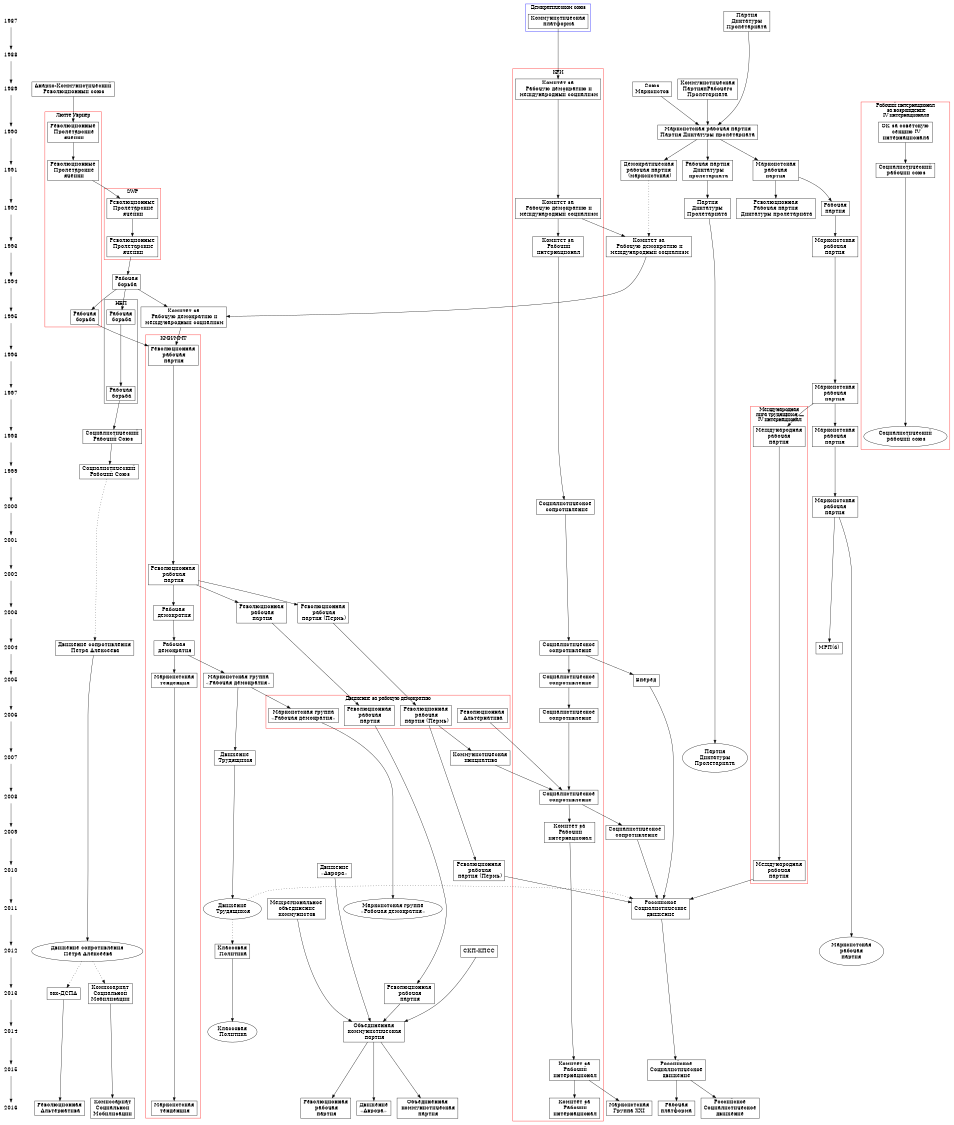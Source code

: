 digraph commy {
	newrank=true
	ranksep=.75; size = "7.5,7.5";
	rankdir=TB;
	node [shape=plaintext, fontsize=16];

	subgraph Years{
		1987 -> 1988 -> 1989 -> 
		1990 -> 1991 -> 1992 -> 1993 -> 1994 -> 1995 -> 1996 -> 1997 -> 1998 -> 1999 ->
		2000 -> 2001 -> 2002 -> 2003 -> 2004 -> 2005 -> 2006 -> 2007 -> 2008 -> 2009 ->
		2010 -> 2011 -> 2012 -> 2013 -> 2014 -> 2015 -> 2016;
	}


	subgraph clusterDS {
		color=blue;
		label="Демкратическом союз"
		{node [shape=box];
			CP 
		}
	};

	subgraph clusterCWI {
		color=red;
		label="КРИ";
		{node [shape=box];
			"КРДМС" ->  "КРДМС92" -> "КРИ" -> "Соцсопр" -> SS04 -> SS05 -> SS06 -> SS08 -> CWI09 ->
			CWI15 -> CWI16
		}
	};
	node [shape=box]
	SS04 -> "Вперед" -> "РСД" -> "РСД15" -> "РСД16";
	CI -> SS08;
	RA -> SS08 -> SS09  -> "РСД" ;
	RA [label="Революционная\n Альтернатива"];
	"КРДМС", "КРДМС92", "КРДМС93", "КРДМС95" [label="Комитет за\n Рабочую демократию и\n международный социализм"]; 
	"Соцсопр", SS04, SS05, SS06, SS08, SS09 [label="Социалистическое\n  сопротивление"];
	"КРИ", CWI09, CWI15, CWI16 [label="Комитет за\n Рабочий\n интернационал"];

	subgraph clusterMMT {
		color=red;
		label="КМИ/ММТ";
		{node [shape=box];
			"РРП" -> "РРП02" -> "РД"-> "РД04" -> MT ->
			MT16
		}
	};
	"РД", "РД04" [label="Рабочая\n демократия"];
	MT, MT16 [label="Марксистская\n тенденция"];
	
	subgraph clusterLO {
		color=red;
		label="Лютте Увриер";
		{node [shape=box];
			"РПЯ", "РПЯ91", "LO95" 
		}
	};

	subgraph clusterSWP {
		color=red;
		label="SWP";
		{node [shape=box];
			"РПЯ92" -> "РПЯ93"
		}
	};
	subgraph clusterMWD {
		color=red;
		label="Движение за рабочую демократию";
		{node [shape=box];
			SS06, "РРПП06", "РРПМ06", "МГРД06", RA 
		}
	};
	subgraph clusterNBP {
		color=black;
		label="НБП";
		{node [shape=box];
			WS95, WS97 
		}
	};
	subgraph clusterIV {
		color=red;
		label="Рабочий интернационал\n за возрождение\n IV интернационала";
		{node [shape=box]; OKIV -> SWS -> SWS98}
	};
	subgraph clusterIWP {
		color=red;
		label="Международная\n лига трудящихся —\n IV интернационал";
		{node [shape=box]; "МежРП", "МежРП10"}
	};
	node [shape=box];
	{ rank = same; 1987; CP, "ПДП" }
	{ rank = same; 1989; "АКРС", UM, CPWP}
	{ rank = same; 1990; "РПЯ", OKIV "МРП/ПДП" }
	{ rank = same; 1991; "РПЯ91", SWS, "МРП", "РПДП", "ДРП"}
	{ rank = same; 1992; "КРДМС92", "РПЯ92", "ПДП92", "РП", "РРПДП""РП", "РРПДП""РП", "РРПДП" }
	{ rank = same; 1993; "КРДМС93", "КРИ", "РПЯ93", "МРП93"}
	{ rank = same; 1994; WS94 }
	{ rank = same; 1995; WS95, "КРДМС95", LO95}
	{ rank = same; 1998; SWU98, SWS98, "МежРП", "МРП98"}
	{ rank = same; 1999; SWU99} 
	{ rank = same; 2000; "Соцсопр" }
	{ rank = same; 2000; "МРП01" }
	{ rank = same; 2002; "РРП02" }
	{ rank = same; 2003; "РД", "РРПМ", "РРПП" }
	{ rank = same; 2004; "РД04", "ДСПА", "МРП(б)"}
	{ rank = same; 2005; SS05, "Вперед", MT, "МГРД" }
	{ rank = same; 2006; SS06, "РРПП06", "РРПМ06", "МГРД06", RA }
	{ rank = same; 2007; CI, WM, "ПДП07"}
	{ rank = same; 2008; SS08}
	{ rank = same; 2009; SS09, CWI09}
	{ rank = same; 2010; "РРПП10", "МежРП10", "Аврора"}
	{ rank = same; 2011; "РСД", "МГРД11", WM11, "МОК"}
	{ rank = same; 2012; "ДСПА12", ClP , "СКП-КПСС", "МРП12"}
	{ rank = same; 2013; CSM, "экс-ДСПА", "РРП13" }
	{ rank = same; 2014; ClP14, "ОКП" }
	{ rank = same; 2015; CWI15, "РСД15"}
	{ rank = same; 2016; MT16, CWI16, "РСД16", WP, P21, CSM16, RA16, "Аврора16", "ОКП16", "РРП16"  }
	CP -> "КРДМС";
	UM [label="Союз\nМарксистов"];
	"ПДП", "ПДП92", "ПДП07" [label="Партия\nДиктатуры\nПролетариата"];
	"МРП/ПДП" [label="Марксистская рабочая партия\nПартия Диктатуры пролетариата"];
	{UM, "ПДП", CPWP} -> "МРП/ПДП" -> {"МРП", "РПДП", "ДРП"};
	"РПДП" -> "ПДП92" -> "ПДП07";
	"МРП" -> {"РП", "РРПДП"};
	"ДРП" [label="Демократическая\nрабочая партия\n (марксистская)"];
	"МРП", "МРП93", "МРП96", "МРП98", "МРП01", "МРП12" [label="Марксистская\nрабочая\nпартия"];
	"МежРП","МежРП10" [label="Международная\nрабочая\nпартия"];
	"РП" [label="Рабочая\nпартия"];
	"РРПДП" [label="Революционная\nРабочая партия\n Диктатуры пролетариата"];
	"РПДП"[label="Рабочая партия\n Диктатуры\n пролетариата"];
	"РП" -> "МРП93" -> "МРП96" -> {"МРП98", "МежРП"};
	"МРП98" -> "МРП01"-> {"МРП(б)", "МРП12"};
	"МежРП" -> "МежРП10" -> "РСД";
	CPWP [label="Коммунистическая\nПартия\пРабочего\nПролетариата"];
	"ДРП" -> "КРДМС93" [style=dotted];
	CP  [label="Коммунистическая\n платформа"];
	SWS, SWS98 [label="Социалистический\n рабочий союз"];
	OKIV  [label="ОК за советскую\n секцию IV\n интернационала"];
	"АКРС" -> "РПЯ" -> "РПЯ91" -> "РПЯ92";
	"АКРС"[label="Анархо-Коммунистический\n Революционный союз"];
	"РПЯ", "РПЯ91", "РПЯ92", "РПЯ93" [label="Революционные\n Пролетарские\n ячейки"];
	"РПЯ93" -> WS94 -> WS95 -> WS97 -> SWU98 -> SWU99;
	WS94 -> LO95 -> "РРП";
	SWU99 -> "ДСПА" [style=dotted];
	"ДСПА" -> "ДСПА12";
	"ДСПА12" -> CSM [style=dotted];
	 CSM -> CSM16;
	"ДСПА12" -> "экс-ДСПА" [style=dotted];
	"экс-ДСПА" -> RA16;
	CSM, CSM16 [label="Комиссариат\nСоциальной\nМобилизации"];
	LO95, WS94, WS95, WS97 [label="Рабочая\n борьба"];
	"ДСПА",	"ДСПА12" [label="Движение сопротивления\n Петра Алексеева"];
	WS94 -> "КРДМС95";
	"КРДМС92" -> "КРДМС93" ->"КРДМС95" -> "РРП";
	"РРП02"	-> "РРПМ" -> "РРПМ06" -> "РРП13";
	{"МОК", "СКП-КПСС", "РРП13", "Аврора"} -> "ОКП";
	"ОКП","ОКП16"  [label="Объединенная\n коммунистическая\n партия"];
	"ОКП" -> {"РРП16", "ОКП16", "Аврора16"};
	"Аврора", "Аврора16" [label="Движение\n«Аврора»"];
	"МОК" [label="Межрегиональное\n объединение\n коммунистов"];
	"РРП02", "РРПМ", "РРПМ06", "РРП", "РРП16", "РРП13", "РРП16" [label="Революционная\n рабочая\n партия"]; 
	"РРПП", "РРПП06", "РРПП10"  [label="Революционная\n рабочая\n партия (Пермь)"];
	"РРПП06" -> CI;
	CI [label="Коммунистическая\n инициатива"];
	RA, RA16 [label="Революционная\n Альтернатива"];
	"РРП02" -> "РРПП" -> "РРПП06" -> "РРПП10" -> "РСД";
	"РД04" -> "МГРД" -> "МГРД06" -> "МГРД11";
	"МГРД11", "ДСПА12", "ПДП07", "МРП12" [shape="ellipse"];
	"МГРД" -> WM -> WM11;
	WM, WM11 [label="Движение\n Трудящихся"];
	WM11 -> "РСД" [style=dotted];
	WM11, ClP14, SWS98 [shape="ellipse"];
	WM11 -> ClP  [style=dotted];
	ClP -> ClP14;
	ClP, ClP14 [label="Классовая\n Политика"] ;
	"МГРД", "МГРД06", "МГРД11" [label="Марксистская группа\n«Рабочая демократия»"];
	"РСД15" -> WP;
	WP [label="Рабочая\nплатформа"];
	"РСД", "РСД15", "РСД16" [label="Российское\nСоциалистическое\nдвижение"];
	CWI15 -> P21;
	P21 [label="Марксистская\nГруппа XXI"];
	SWU98, SWU99 [label="Социалистический\n Рабочий Союз"]
}
